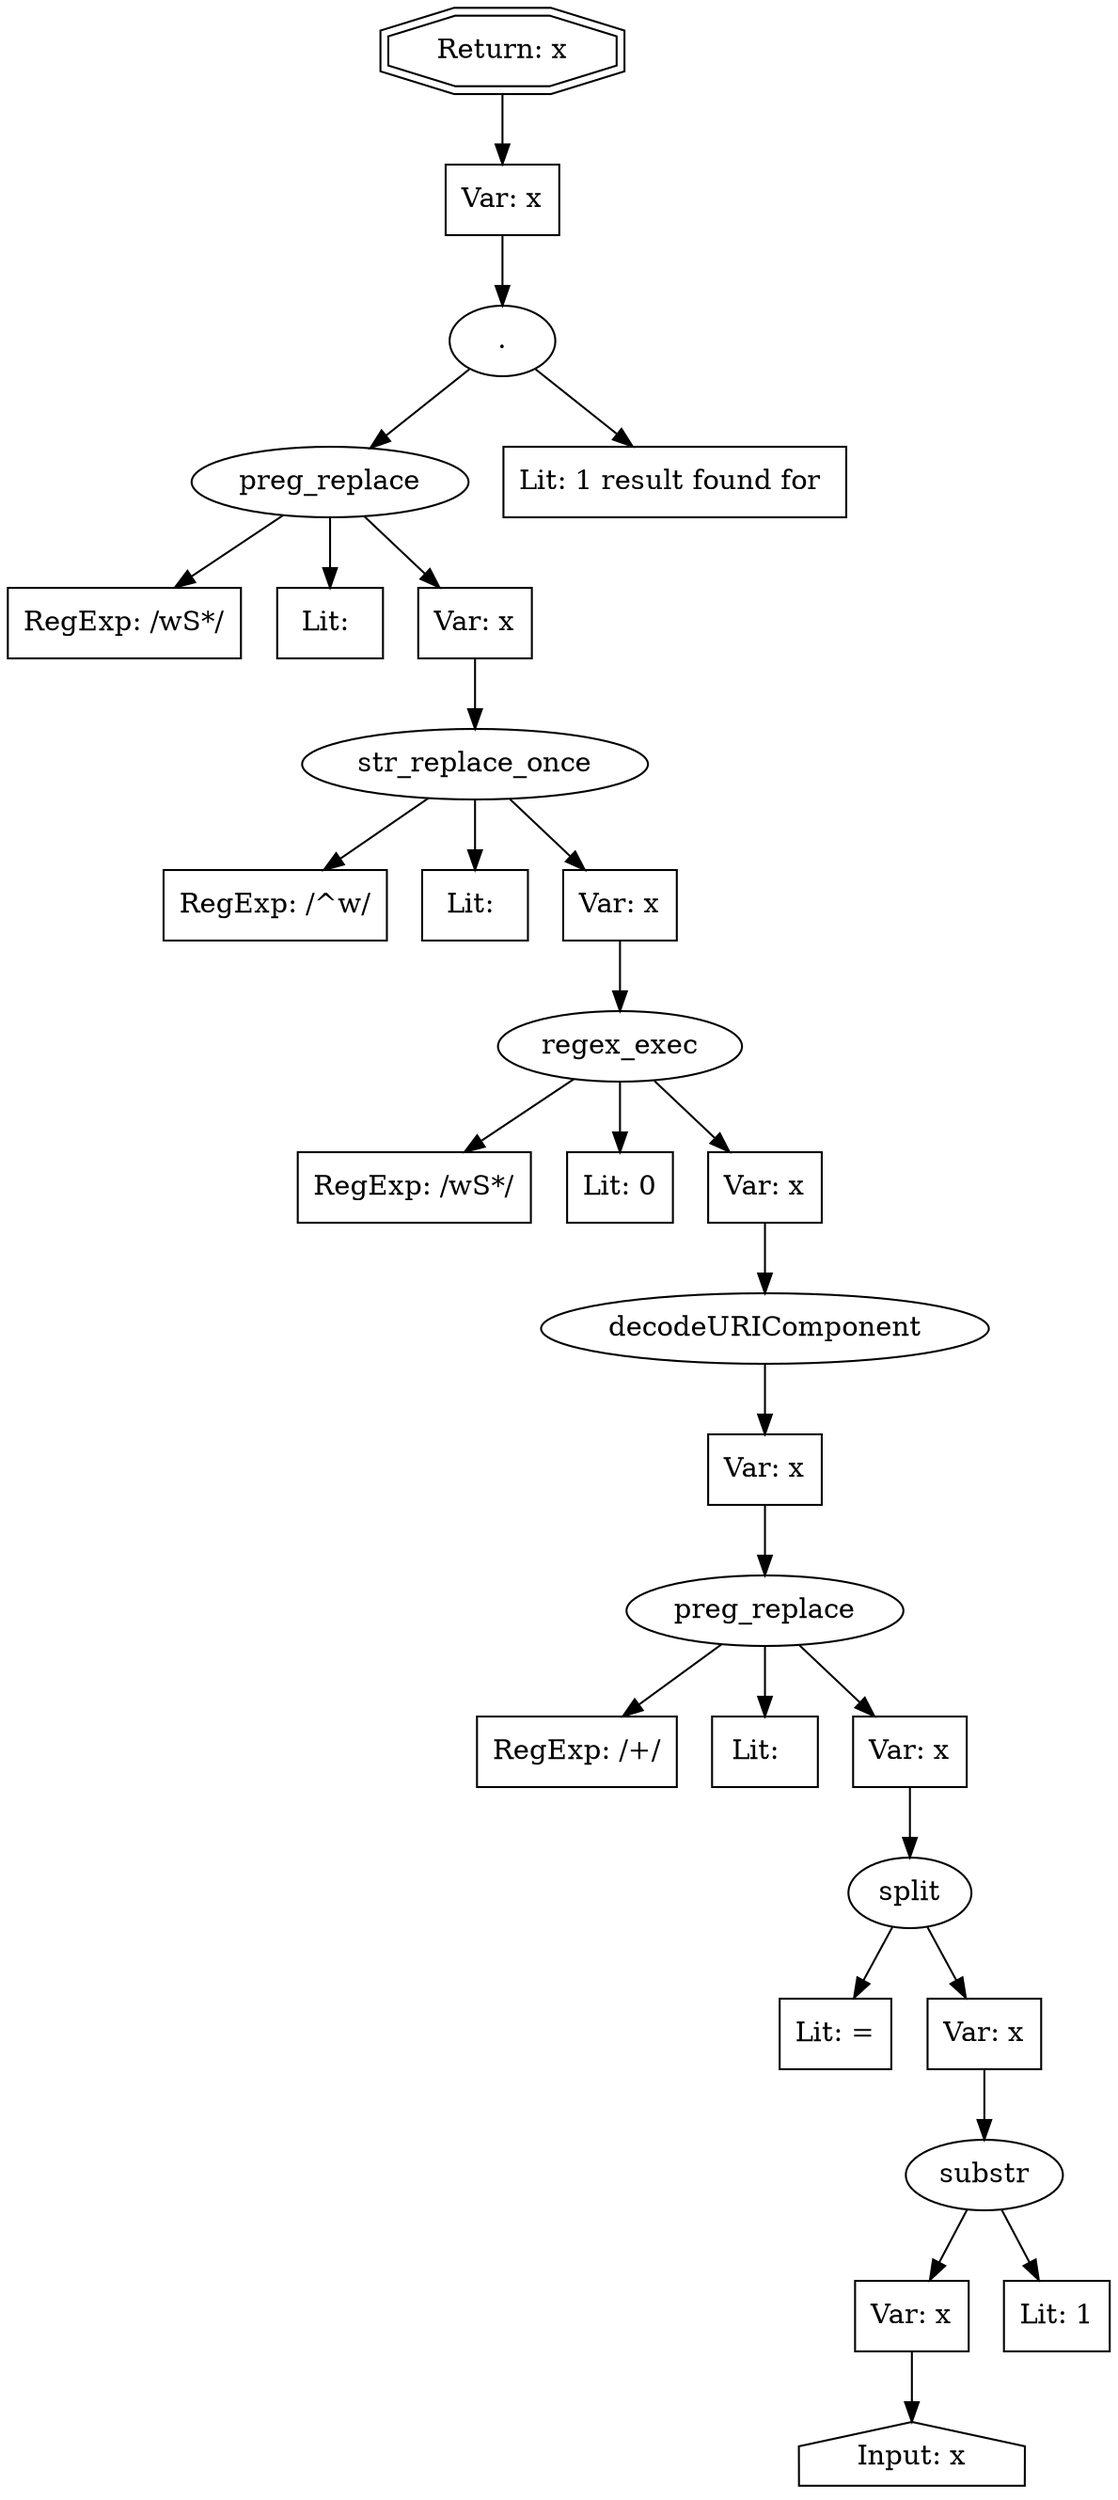 // Finding: cd84310d-916e-4bf2-901d-88bbea96403b
// Finding.url: https://www.example146.com/events?type=Webinar##%3C/iframe%3E%3C/style%3E%3C/script%3E%3C/object%3E%3C/embed%3E%3C/textarea%3E%3Cimg%20src=x%20onerror=taintfoxLog('c38c26fe6da04dbf86f5b1ca8d34d911')%3E%3C!--/*
// Finding.parentloc: https://www.example146.com/events?type=Webinar##%3C/iframe%3E%3C/style%3E%3C/script%3E%3C/object%3E%3C/embed%3E%3C/textarea%3E%3Cimg%20src=x%20onerror=taintfoxLog('c38c26fe6da04dbf86f5b1ca8d34d911')%3E%3C!--/*
// Finding.domain: www.example146.com
// Finding.base_domain: example146.com
// Finding.source: location.search
// Finding.sink: innerHTML
// Sanitizer.score: 209
// Sanitizer.name: d
// Sanitizer.location: https://www.example146.com/assets/chunk-58-5015f0538ed82c980cc0.bundle.js - d:1:1247
// Finding.begin: 20
// Finding.end: 26
// Finding.original_uuid: 047e55b7-41fb-413e-bd3c-2c154157f745
// Finding.TwentyFiveMillionFlowsId: 1081524767
// Finding.script: https://www.example146.com/assets/chunk-58-5015f0538ed82c980cc0.bundle.js
// Finding.line: 1
// Exploit.uuid: c38c26fe-6da0-4dbf-86f5-b1ca8d34d911
// Exploit.success: false
// Exploit.status: validated
// Exploit.method: C
// Exploit.type: html
// Exploit.token: text
// Exploit.content: W
// Exploit.quote_type: None
// Exploit.tag: None
// Exploit.break_out: #</iframe></style></script></object></embed></textarea><img src=x onerror=
// Exploit.break_in: ><!--/*
// Exploit.payload: #</iframe></style></script></object></embed></textarea><img src=x onerror=taintfoxLog(1)><!--/*
// Exploit.begin_taint_url: 8
// Exploit.end_taint_url: 9
// Exploit.replace_begin_url: 46
// Exploit.replace_end_url: 46
// Exploit.replace_begin_param: 20
// Exploit.replace_end_param: 20
// Issues.LargestEncodeAttrStringChain: 0
// Issues.LargestTextFragmentEncodeChainLength: 0
// Issues.HasApproximation: true
// Issues.HasMissingImplementation: false
// Issues.HasInfiniteRegexWithFunctionReplacer: true
// Issues.MergedSplitAndJoins: false
// Issues.HasUrlInRhsOfReplace: false
// Issues.HasUrlInLhsOfReplace: false
// Issues.HasCookieValueInLhsOfreplace: false
// Issues.HasCookieValueInRhsOfreplace: false
// Issues.HasCookieValueInMatchPattern: false
// Issues.HasCookieValueInExecPattern: false
// Issues.RemovedLRConcats: true
// Issues.RemovedReplaceArtifacts: false
// Issues.HasUrlInMatchPattern: false
// Issues.HasUrlInExecPattern: false
// Issues.RemovedNOPreplaces: false
// Issues.Known_sanitizer: false
// DepGraph.hash: -362164908
// DepGraph.sanitizer_hash: 210451727
// Removed LR concats 
// Non Finite Regex with function on rhs:  replace(^\w/g: 0, s: 0, u: 0, m: 0, i: 0 [escapes(), function_rhs: true], 'function(t){return t.toUpperCase()}') - Left hand side has to be a range 
// Approximated Implementation for:  replace(^\w/g: 0, s: 0, u: 0, m: 0, i: 0 [escapes(), function_rhs: true], 'function(t){return t.toUpperCase()}') - Left hand side has to be a range 
// Non Finite Regex with function on rhs:  replace(\w\S*/g: 1, s: 0, u: 0, m: 0, i: 0 [escapes(js_url: 1, onabort=: 1, onactivate=: 1, onafterprint=: 1, onafterupdate=: 1, onbeforeactivate=: 1, onbeforecopy=: 1, onbeforecut=: 1, onbeforedeactivate=: 1, onbeforeeditfocus=: 1, onbeforepaste=: 1, onbeforeprint=: 1, onbeforeunload=: 1, onbeforeupdate=: 1, onbegin=: 1, onblur=: 1, onbounce=: 1, oncellchange=: 1, onchange=: 1, onclick=: 1, oncontextmenu=: 1, oncontrolselect=: 1, oncopy=: 1, oncut=: 1, ondataavailable=: 1, ondatasetchanged=: 1, ondatasetcomplete=: 1, ondblclick=: 1, ondeactivate=: 1, ondrag=: 1, ondragend=: 1, ondragleave=: 1, ondragenter=: 1, ondragover=: 1, ondragdrop=: 1, ondragstart=: 1, ondrop=: 1, onend=: 1, onerror=: 1, onerrorupdate=: 1, onfilterchange=: 1, onfinish=: 1, onFinish=: 1, onFocus=: 1, onFocusIn=: 1, onFocusOut=: 1, onHashChange=: 1, onHelp=: 1, onInput=: 1, onKeyDown=: 1, onKeyPress=: 1, onKeyUp=: 1, onLayoutComplete=: 1, onLoad=: 1, onLoseCapture=: 1, onMediaComplete=: 1, onMediaError=: 1, onMessage=: 1, onMouseDown=: 1, onMouseEnter=: 1, onMouseLeave=: 1, onMouseMove=: 1, onMouseOut=: 1, onMouseOver=: 1, onMouseUp=: 1, onMouseWheel=: 1, onMove=: 1, onMoveEnd=: 1, onMoveStart=: 1, onOffline=: 1, onOnline=: 1, onOutOfSync=: 1, onPaste=: 1, onPause=: 1, onPopState=: 1, onProgress=: 1, onPropertyChange=: 1, onReadyStateChange=: 1, onRedo=: 1, onRepeat=: 1, onReset=: 1, onResize=: 1, onResizeEnd=: 1, onResizeStart=: 1, onResume=: 1, onReverse=: 1, onRowsEnter=: 1, onRowExit=: 1, onRowDelete=: 1, onRowInserted=: 1, onScroll=: 1, onSeek=: 1, onSelect=: 1, onSelectionChange=: 1, onSelectStart=: 1, onStart=: 1, onStop=: 1, onStorage=: 1, onSyncRestored=: 1, onSubmit=: 1, onTimeError=: 1, onTrackChange=: 1, onUndo=: 1, onUnload=: 1, onURLFlip=: 1), function_rhs: true], 'function(t){return t.replace(/^\w/,(function(t){return t.toUpperCase()}))}') - Left hand side has to be a range 
// Approximated Implementation for:  replace(\w\S*/g: 1, s: 0, u: 0, m: 0, i: 0 [escapes(js_url: 1, onabort=: 1, onactivate=: 1, onafterprint=: 1, onafterupdate=: 1, onbeforeactivate=: 1, onbeforecopy=: 1, onbeforecut=: 1, onbeforedeactivate=: 1, onbeforeeditfocus=: 1, onbeforepaste=: 1, onbeforeprint=: 1, onbeforeunload=: 1, onbeforeupdate=: 1, onbegin=: 1, onblur=: 1, onbounce=: 1, oncellchange=: 1, onchange=: 1, onclick=: 1, oncontextmenu=: 1, oncontrolselect=: 1, oncopy=: 1, oncut=: 1, ondataavailable=: 1, ondatasetchanged=: 1, ondatasetcomplete=: 1, ondblclick=: 1, ondeactivate=: 1, ondrag=: 1, ondragend=: 1, ondragleave=: 1, ondragenter=: 1, ondragover=: 1, ondragdrop=: 1, ondragstart=: 1, ondrop=: 1, onend=: 1, onerror=: 1, onerrorupdate=: 1, onfilterchange=: 1, onfinish=: 1, onFinish=: 1, onFocus=: 1, onFocusIn=: 1, onFocusOut=: 1, onHashChange=: 1, onHelp=: 1, onInput=: 1, onKeyDown=: 1, onKeyPress=: 1, onKeyUp=: 1, onLayoutComplete=: 1, onLoad=: 1, onLoseCapture=: 1, onMediaComplete=: 1, onMediaError=: 1, onMessage=: 1, onMouseDown=: 1, onMouseEnter=: 1, onMouseLeave=: 1, onMouseMove=: 1, onMouseOut=: 1, onMouseOver=: 1, onMouseUp=: 1, onMouseWheel=: 1, onMove=: 1, onMoveEnd=: 1, onMoveStart=: 1, onOffline=: 1, onOnline=: 1, onOutOfSync=: 1, onPaste=: 1, onPause=: 1, onPopState=: 1, onProgress=: 1, onPropertyChange=: 1, onReadyStateChange=: 1, onRedo=: 1, onRepeat=: 1, onReset=: 1, onResize=: 1, onResizeEnd=: 1, onResizeStart=: 1, onResume=: 1, onReverse=: 1, onRowsEnter=: 1, onRowExit=: 1, onRowDelete=: 1, onRowInserted=: 1, onScroll=: 1, onSeek=: 1, onSelect=: 1, onSelectionChange=: 1, onSelectStart=: 1, onStart=: 1, onStop=: 1, onStorage=: 1, onSyncRestored=: 1, onSubmit=: 1, onTimeError=: 1, onTrackChange=: 1, onUndo=: 1, onUnload=: 1, onURLFlip=: 1), function_rhs: true], 'function(t){return t.replace(/^\w/,(function(t){return t.toUpperCase()}))}') - Left hand side has to be a range 
digraph cfg {
n0 [shape=house, label="Input: x"];
n1 [shape=ellipse, label="substr"];
n2 [shape=box, label="Var: x"];
n3 [shape=box, label="Lit: 1"];
n4 [shape=ellipse, label="split"];
n5 [shape=box, label="Lit: ="];
n6 [shape=box, label="Var: x"];
n7 [shape=ellipse, label="preg_replace"];
n8 [shape=box, label="RegExp: /\+/"];
n9 [shape=box, label="Lit:  "];
n10 [shape=box, label="Var: x"];
n11 [shape=ellipse, label="decodeURIComponent"];
n12 [shape=box, label="Var: x"];
n13 [shape=ellipse, label="regex_exec"];
n14 [shape=box, label="RegExp: /\w\S*/"];
n15 [shape=box, label="Lit: 0"];
n16 [shape=box, label="Var: x"];
n17 [shape=ellipse, label="str_replace_once"];
n18 [shape=box, label="RegExp: /^\w/"];
n19 [shape=box, label="Lit: "];
n20 [shape=box, label="Var: x"];
n21 [shape=ellipse, label="preg_replace"];
n22 [shape=box, label="RegExp: /\w\S*/"];
n23 [shape=box, label="Lit: "];
n24 [shape=box, label="Var: x"];
n25 [shape=ellipse, label="."];
n26 [shape=box, label="Lit: 1 result found for "];
n27 [shape=box, label="Var: x"];
n28 [shape=doubleoctagon, label="Return: x"];
n2 -> n0;
n1 -> n2;
n1 -> n3;
n6 -> n1;
n4 -> n5;
n4 -> n6;
n10 -> n4;
n7 -> n8;
n7 -> n9;
n7 -> n10;
n12 -> n7;
n11 -> n12;
n16 -> n11;
n13 -> n14;
n13 -> n15;
n13 -> n16;
n20 -> n13;
n17 -> n18;
n17 -> n19;
n17 -> n20;
n24 -> n17;
n21 -> n22;
n21 -> n23;
n21 -> n24;
n25 -> n26;
n25 -> n21;
n27 -> n25;
n28 -> n27;
}